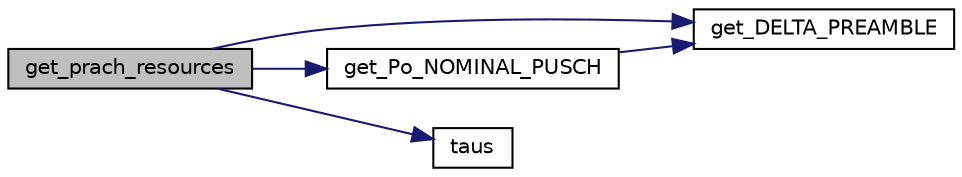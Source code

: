 digraph "get_prach_resources"
{
 // LATEX_PDF_SIZE
  edge [fontname="Helvetica",fontsize="10",labelfontname="Helvetica",labelfontsize="10"];
  node [fontname="Helvetica",fontsize="10",shape=record];
  rankdir="LR";
  Node1 [label="get_prach_resources",height=0.2,width=0.4,color="black", fillcolor="grey75", style="filled", fontcolor="black",tooltip="This routine implements Section 5.1.2 (UE Random Access Resource Selection) from 36...."];
  Node1 -> Node2 [color="midnightblue",fontsize="10",style="solid",fontname="Helvetica"];
  Node2 [label="get_DELTA_PREAMBLE",height=0.2,width=0.4,color="black", fillcolor="white", style="filled",URL="$group____mac.html#gab92d037aa7a105bc0910d4fb11980614",tooltip="Function to compute DELTA_PREAMBLE from 36.321 (for RA power ramping procedure and Msg3 PUSCH power c..."];
  Node1 -> Node3 [color="midnightblue",fontsize="10",style="solid",fontname="Helvetica"];
  Node3 [label="get_Po_NOMINAL_PUSCH",height=0.2,width=0.4,color="black", fillcolor="white", style="filled",URL="$group____mac.html#ga006cf5eeb630be78d5af484e9a8365c5",tooltip="Function for UE/PHY to compute PUSCH transmit power in power-control procedure."];
  Node3 -> Node2 [color="midnightblue",fontsize="10",style="solid",fontname="Helvetica"];
  Node1 -> Node4 [color="midnightblue",fontsize="10",style="solid",fontname="Helvetica"];
  Node4 [label="taus",height=0.2,width=0.4,color="black", fillcolor="white", style="filled",URL="$oml_8h.html#a362f00415eaebca7255f9c4d08bd9fd6",tooltip="compute random number"];
}
